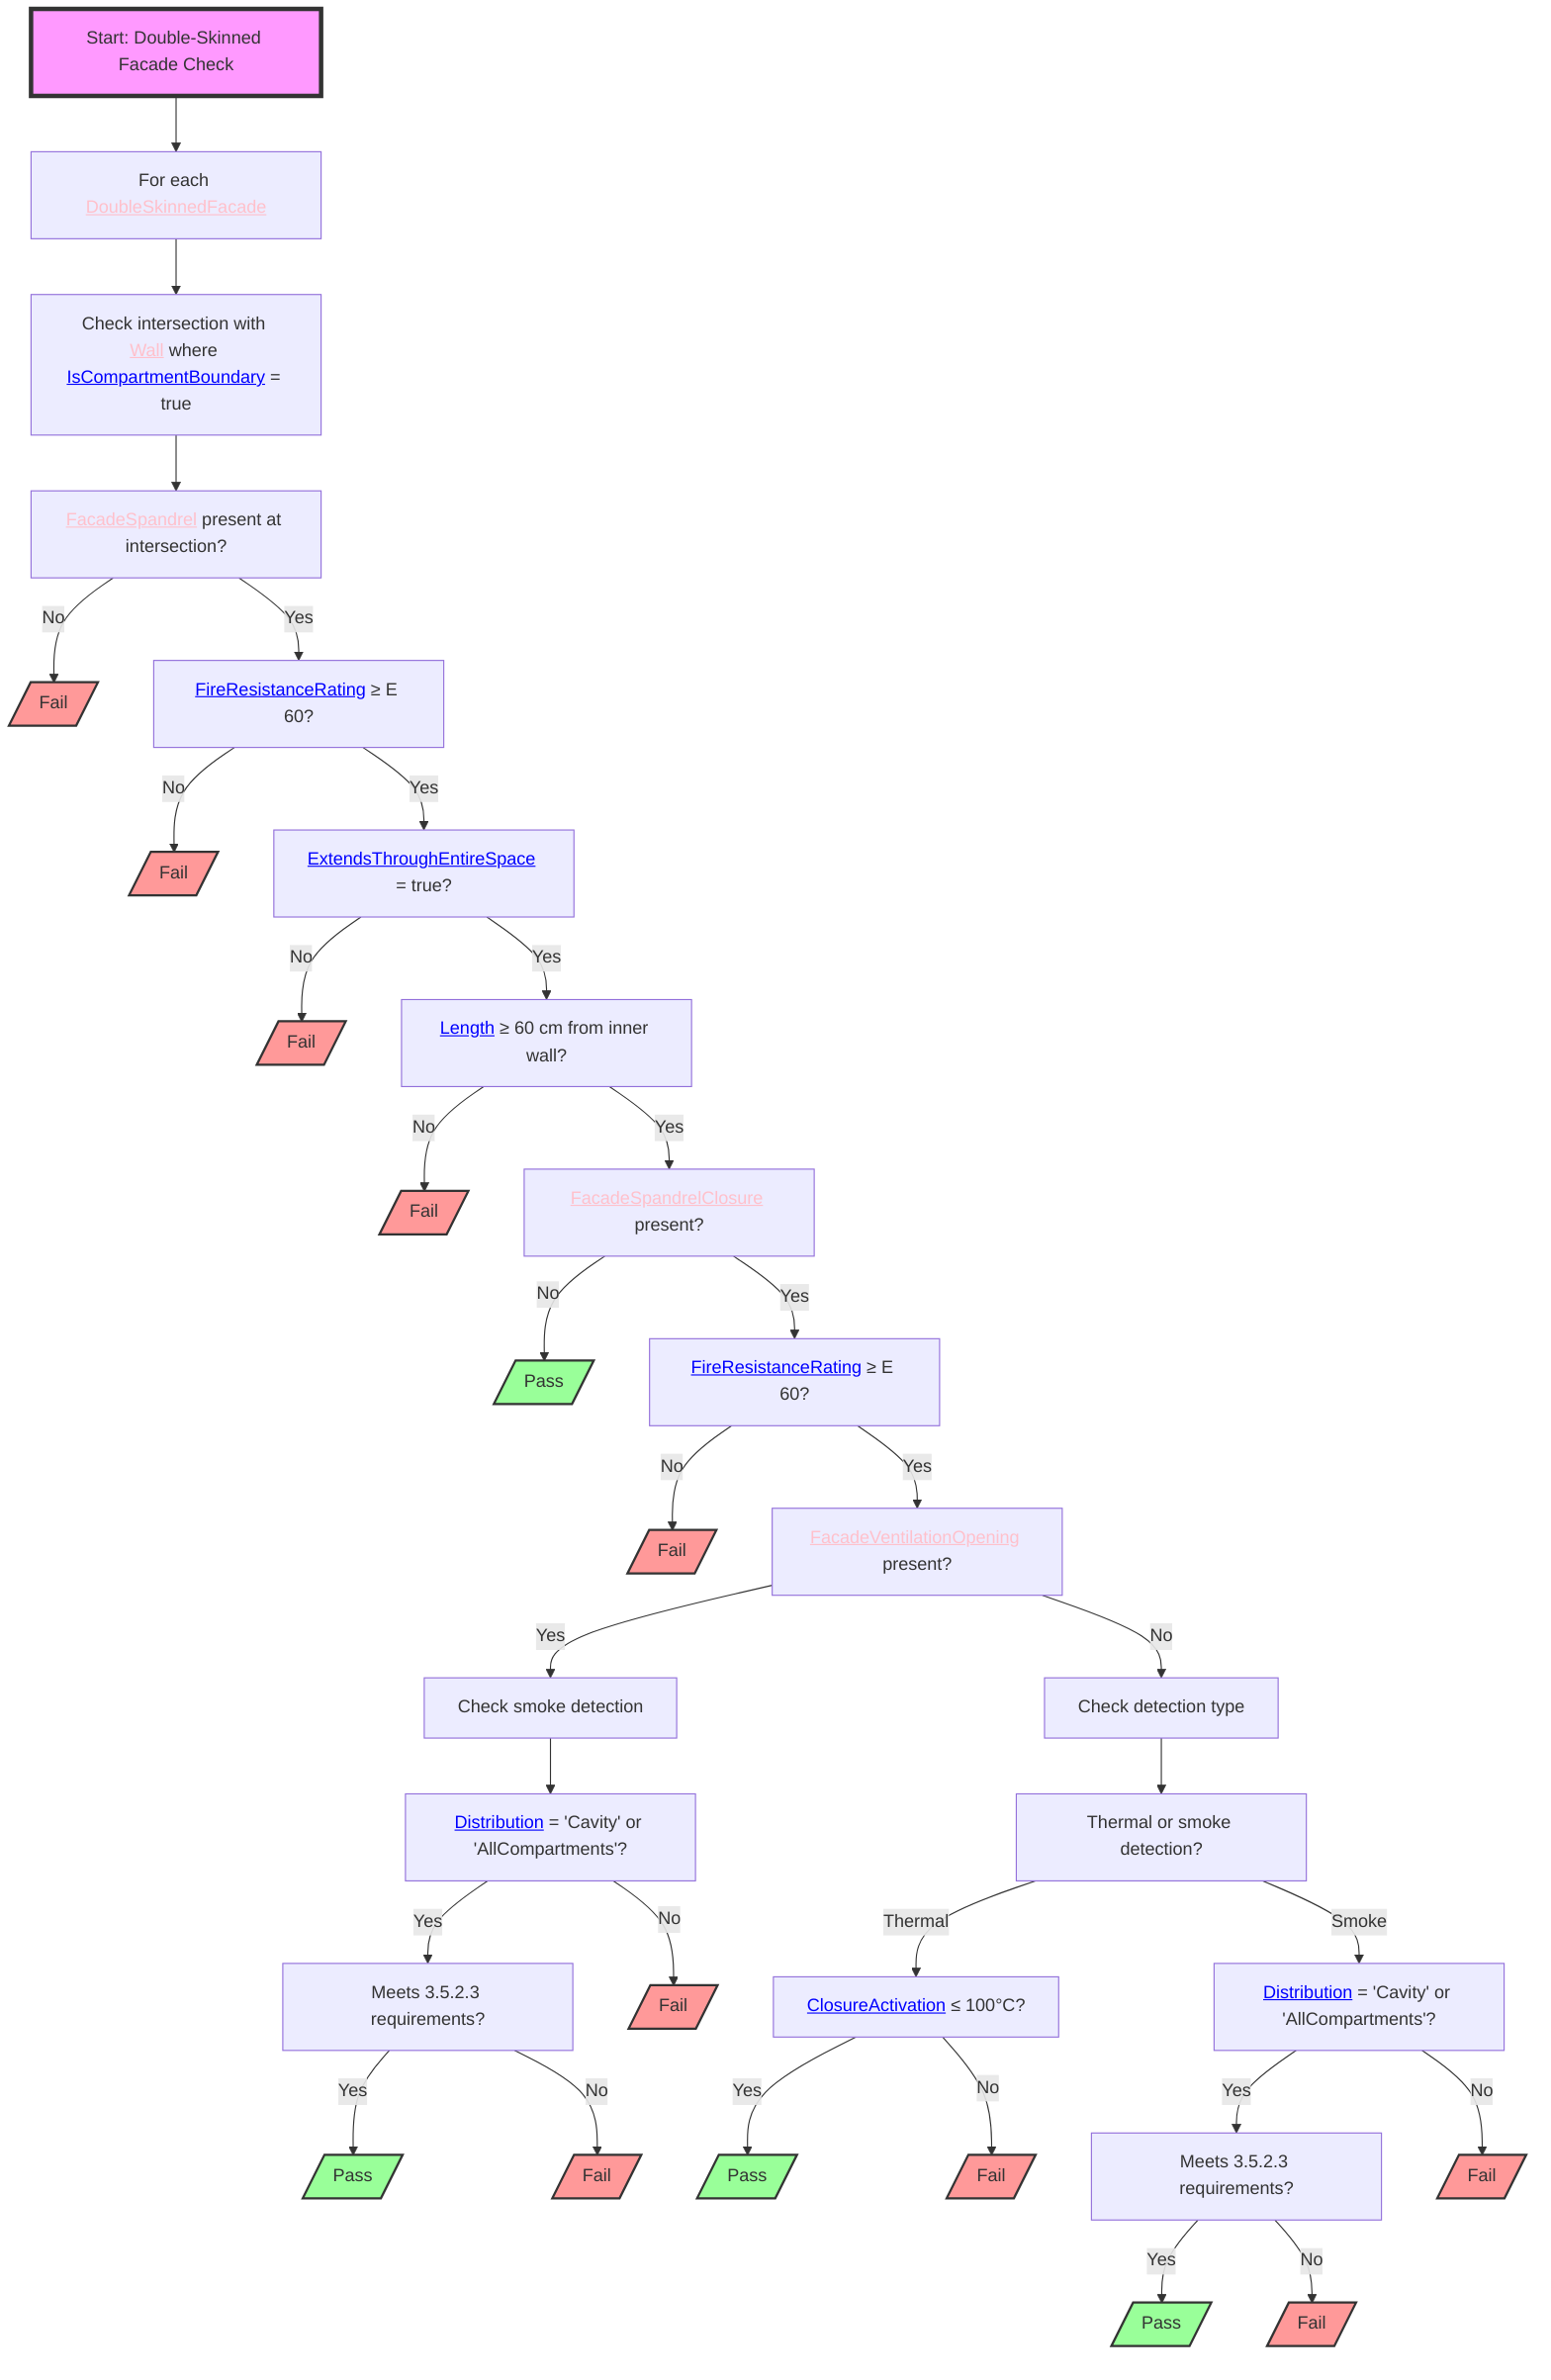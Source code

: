 flowchart TD
    S1["Start: Double-Skinned Facade Check"] --> A["For each <a href='http://example.com/firebimbuilding#DoubleSkinnedFacade' style='color:pink;'>DoubleSkinnedFacade</a>"]
    A --> B["Check intersection with <a href='http://example.com/firebimbuilding#Wall' style='color:pink;'>Wall</a> where <a href='http://example.com/firebimbuilding#IsCompartmentBoundary' style='color:blue;'>IsCompartmentBoundary</a> = true"]
    B --> C["<a href='http://example.com/firebimbuilding#FacadeSpandrel' style='color:pink;'>FacadeSpandrel</a> present at intersection?"]
    C -- No --> D[/"Fail"/]
    C -- Yes --> E["<a href='http://example.com/firebimbuilding#FireResistanceRating' style='color:blue;'>FireResistanceRating</a> ≥ E 60?"]
    E -- No --> F[/"Fail"/]
    E -- Yes --> G["<a href='http://example.com/firebimbuilding#ExtendsThroughEntireSpace' style='color:blue;'>ExtendsThroughEntireSpace</a> = true?"]
    G -- No --> H[/"Fail"/]
    G -- Yes --> I["<a href='http://example.com/firebimbuilding#Length' style='color:blue;'>Length</a> ≥ 60 cm from inner wall?"]
    I -- No --> J[/"Fail"/]
    I -- Yes --> K["<a href='http://example.com/firebimbuilding#FacadeSpandrelClosure' style='color:pink;'>FacadeSpandrelClosure</a> present?"]
    K -- No --> L[/"Pass"/]
    K -- Yes --> M["<a href='http://example.com/firebimbuilding#FireResistanceRating' style='color:blue;'>FireResistanceRating</a> ≥ E 60?"]
    M -- No --> N[/"Fail"/]
    M -- Yes --> O["<a href='http://example.com/firebimbuilding#FacadeVentilationOpening' style='color:pink;'>FacadeVentilationOpening</a> present?"]
    O -- Yes --> P["Check smoke detection"]
    O -- No --> Q["Check detection type"]
    P --> R["<a href='http://example.com/firebimbuilding#Distribution' style='color:blue;'>Distribution</a> = 'Cavity' or 'AllCompartments'?"]
    R -- Yes --> S["Meets 3.5.2.3 requirements?"]
    R -- No --> T[/"Fail"/]
    Q --> U["Thermal or smoke detection?"]
    U -- Thermal --> V["<a href='http://example.com/firebimbuilding#ClosureActivation' style='color:blue;'>ClosureActivation</a> ≤ 100°C?"]
    U -- Smoke --> W["<a href='http://example.com/firebimbuilding#Distribution' style='color:blue;'>Distribution</a> = 'Cavity' or 'AllCompartments'?"]
    V -- Yes --> X[/"Pass"/]
    V -- No --> Y[/"Fail"/]
    W -- Yes --> Z["Meets 3.5.2.3 requirements?"]
    W -- No --> AA[/"Fail"/]
    S -- Yes --> AB[/"Pass"/]
    S -- No --> AC[/"Fail"/]
    Z -- Yes --> AD[/"Pass"/]
    Z -- No --> AE[/"Fail"/]

    S1:::startClass
    D:::failClass
    F:::failClass
    H:::failClass
    J:::failClass
    L:::passClass
    N:::failClass
    T:::failClass
    X:::passClass
    Y:::failClass
    AA:::failClass
    AB:::passClass
    AC:::failClass
    AD:::passClass
    AE:::failClass

    classDef startClass fill:#f9f,stroke:#333,stroke-width:4px
    classDef passClass fill:#9f9,stroke:#333,stroke-width:2px
    classDef failClass fill:#f99,stroke:#333,stroke-width:2px